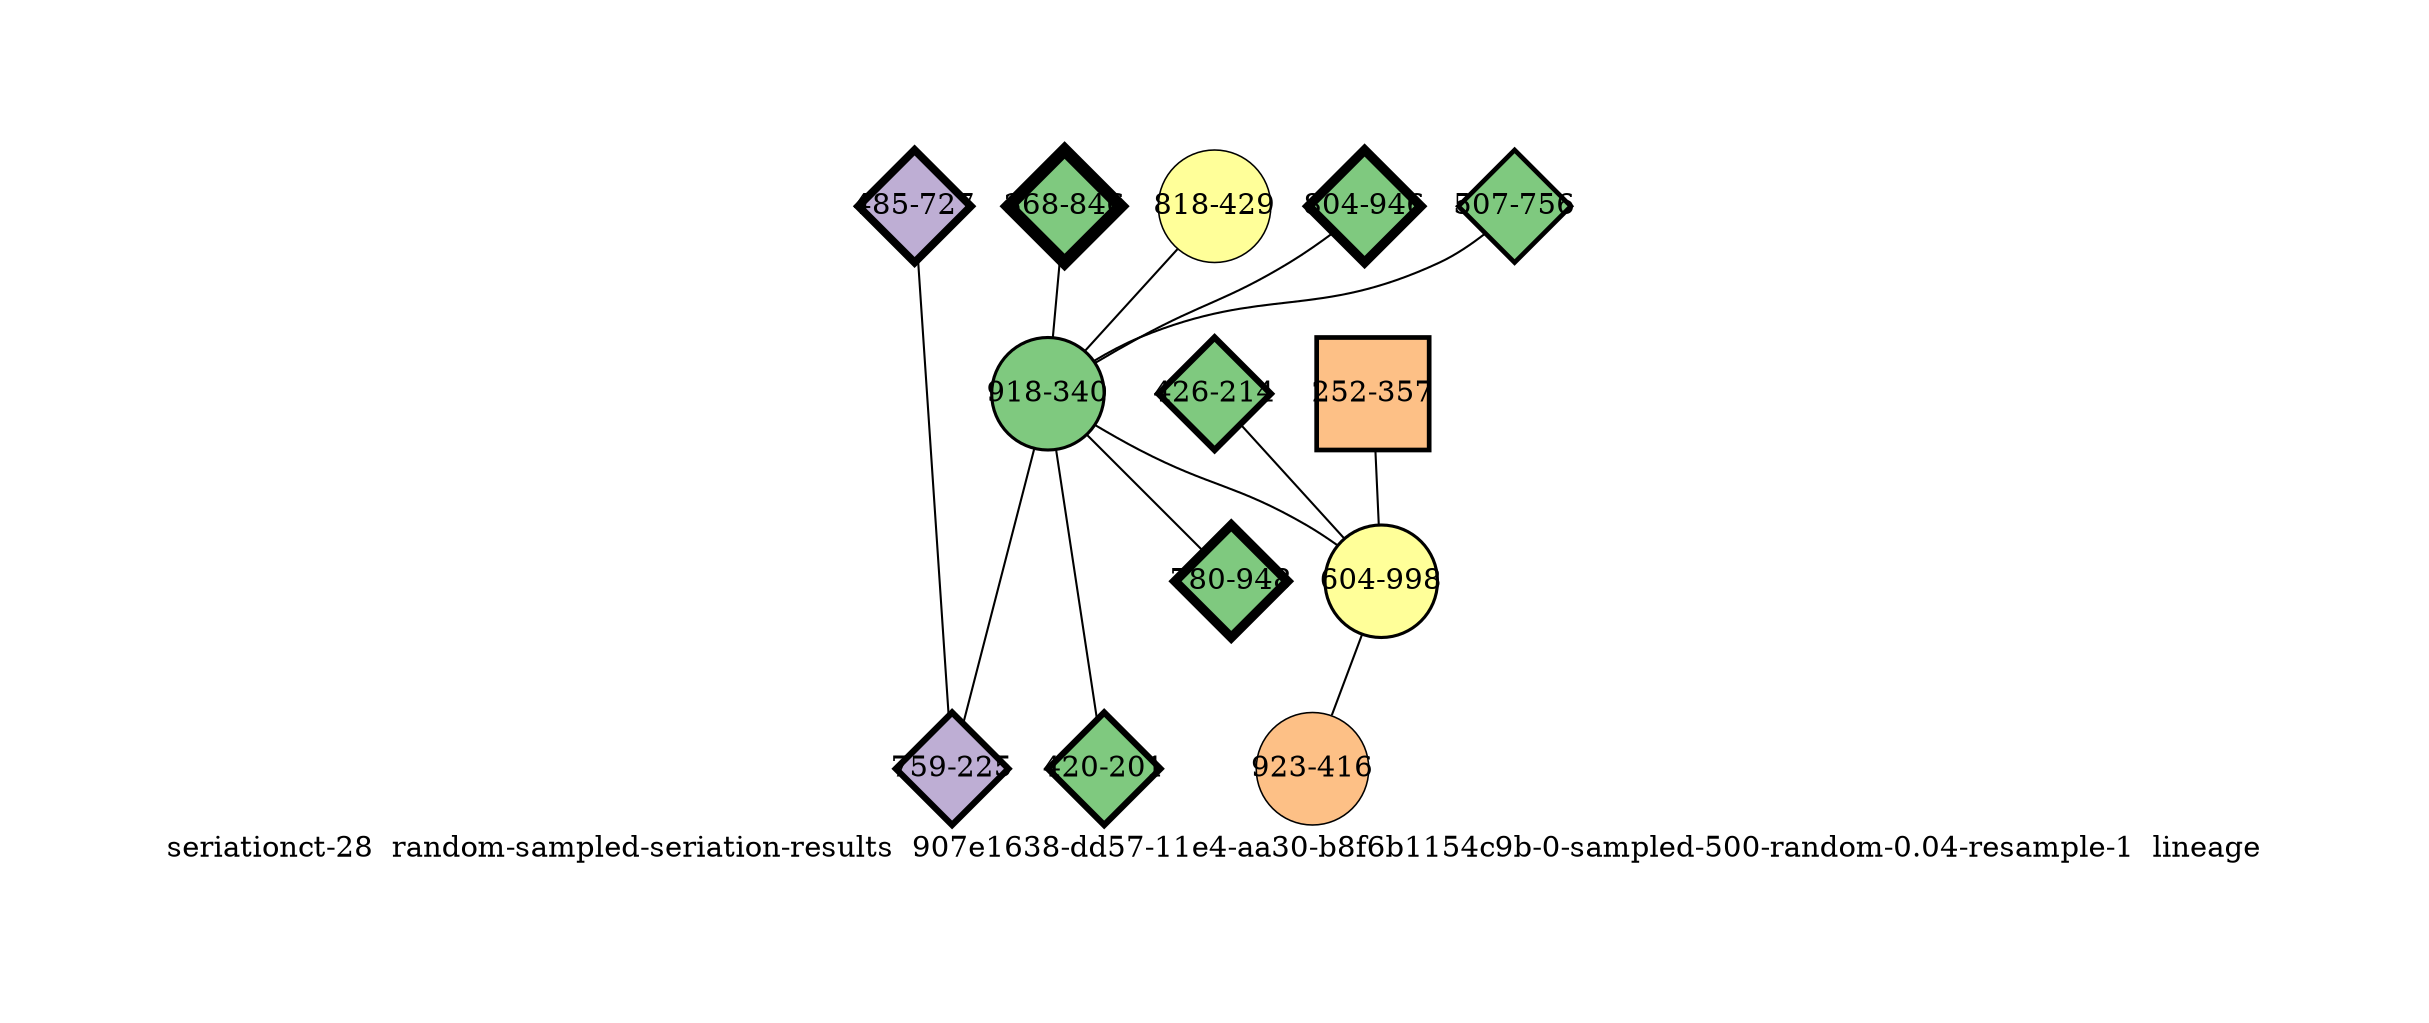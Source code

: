 strict graph "seriationct-28  random-sampled-seriation-results  907e1638-dd57-11e4-aa30-b8f6b1154c9b-0-sampled-500-random-0.04-resample-1  lineage" {
labelloc=b;
ratio=auto;
pad="1.0";
label="seriationct-28  random-sampled-seriation-results  907e1638-dd57-11e4-aa30-b8f6b1154c9b-0-sampled-500-random-0.04-resample-1  lineage";
node [width="0.75", style=filled, fixedsize=true, height="0.75", shape=circle, label=""];
0 [xCoordinate="727.0", appears_in_slice=5, yCoordinate="485.0", colorscheme=accent8, lineage_id=2, short_label="485-727", label="485-727", shape=diamond, cluster_id=1, fillcolor=2, size="500.0", id=0, penwidth="3.75"];
1 [xCoordinate="846.0", appears_in_slice=8, yCoordinate="368.0", colorscheme=accent8, lineage_id=2, short_label="368-846", label="368-846", shape=diamond, cluster_id=0, fillcolor=1, size="500.0", id=9, penwidth="6.0"];
2 [xCoordinate="214.0", appears_in_slice=4, yCoordinate="426.0", colorscheme=accent8, lineage_id=2, short_label="426-214", label="426-214", shape=diamond, cluster_id=0, fillcolor=1, size="500.0", id=1, penwidth="3.0"];
3 [xCoordinate="429.0", appears_in_slice=1, yCoordinate="818.0", colorscheme=accent8, lineage_id=0, short_label="818-429", label="818-429", shape=circle, cluster_id=3, fillcolor=4, size="500.0", id=2, penwidth="0.75"];
4 [xCoordinate="357.0", appears_in_slice=3, yCoordinate="252.0", colorscheme=accent8, lineage_id=1, short_label="252-357", label="252-357", shape=square, cluster_id=2, fillcolor=3, size="500.0", id=5, penwidth="2.25"];
5 [xCoordinate="946.0", appears_in_slice=6, yCoordinate="804.0", colorscheme=accent8, lineage_id=2, short_label="804-946", label="804-946", shape=diamond, cluster_id=0, fillcolor=1, size="500.0", id=6, penwidth="4.5"];
6 [xCoordinate="756.0", appears_in_slice=3, yCoordinate="507.0", colorscheme=accent8, lineage_id=2, short_label="507-756", label="507-756", shape=diamond, cluster_id=0, fillcolor=1, size="500.0", id=7, penwidth="2.25"];
7 [xCoordinate="340.0", appears_in_slice=2, yCoordinate="918.0", colorscheme=accent8, lineage_id=0, short_label="918-340", label="918-340", shape=circle, cluster_id=0, fillcolor=1, size="500.0", id=8, penwidth="1.5"];
8 [xCoordinate="201.0", appears_in_slice=4, yCoordinate="420.0", colorscheme=accent8, lineage_id=2, short_label="420-201", label="420-201", shape=diamond, cluster_id=0, fillcolor=1, size="500.0", id=3, penwidth="3.0"];
9 [xCoordinate="225.0", appears_in_slice=4, yCoordinate="759.0", colorscheme=accent8, lineage_id=2, short_label="759-225", label="759-225", shape=diamond, cluster_id=1, fillcolor=2, size="500.0", id=10, penwidth="3.0"];
10 [xCoordinate="998.0", appears_in_slice=2, yCoordinate="604.0", colorscheme=accent8, lineage_id=0, short_label="604-998", label="604-998", shape=circle, cluster_id=3, fillcolor=4, size="500.0", id=4, penwidth="1.5"];
11 [xCoordinate="416.0", appears_in_slice=1, yCoordinate="923.0", colorscheme=accent8, lineage_id=0, short_label="923-416", label="923-416", shape=circle, cluster_id=2, fillcolor=3, size="500.0", id=11, penwidth="0.75"];
12 [xCoordinate="948.0", appears_in_slice=6, yCoordinate="780.0", colorscheme=accent8, lineage_id=2, short_label="780-948", label="780-948", shape=diamond, cluster_id=0, fillcolor=1, size="500.0", id=12, penwidth="4.5"];
0 -- 9  [inverseweight="2.18392674317", weight="0.45789081668"];
1 -- 7  [inverseweight="1.6873990491", weight="0.592628045236"];
2 -- 10  [inverseweight="2.94311202499", weight="0.339776397061"];
3 -- 7  [inverseweight="1.63555973329", weight="0.611411481737"];
4 -- 10  [inverseweight="2.88406081086", weight="0.346733326924"];
5 -- 7  [inverseweight="2.03433642712", weight="0.491560779558"];
6 -- 7  [inverseweight="2.03656273239", weight="0.49102342103"];
7 -- 8  [inverseweight="1.89288048531", weight="0.528295371927"];
7 -- 9  [inverseweight="2.82517439634", weight="0.353960449768"];
7 -- 10  [inverseweight="3.94496501936", weight="0.253487672284"];
7 -- 12  [inverseweight="2.01777005634", weight="0.495596610158"];
10 -- 11  [inverseweight="2.06287760563", weight="0.484759734301"];
}
